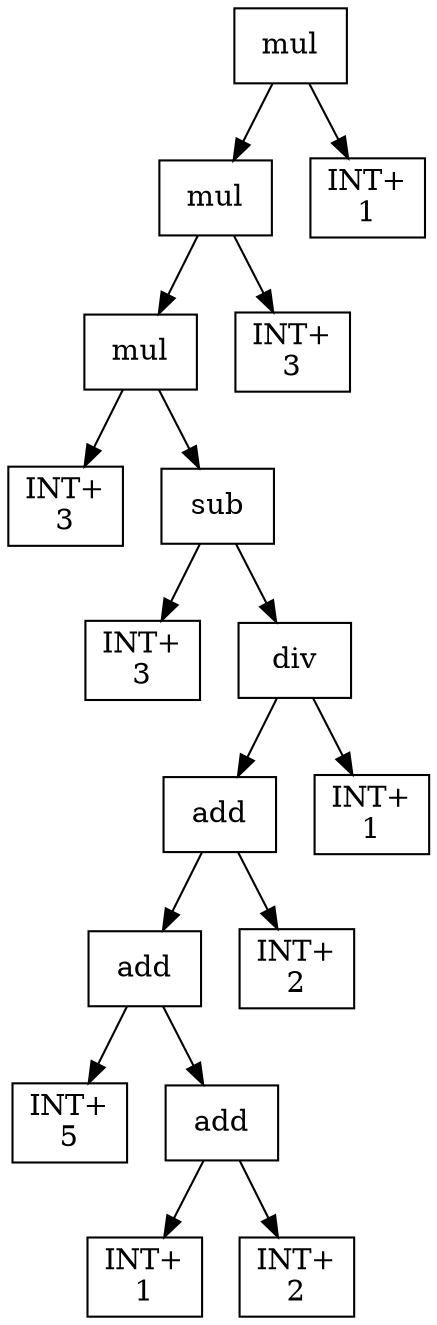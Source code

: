 digraph expr {
  node [shape=box];
  n1 [label="mul"];
  n2 [label="mul"];
  n3 [label="mul"];
  n4 [label="INT+\n3"];
  n5 [label="sub"];
  n6 [label="INT+\n3"];
  n7 [label="div"];
  n8 [label="add"];
  n9 [label="add"];
  n10 [label="INT+\n5"];
  n11 [label="add"];
  n12 [label="INT+\n1"];
  n13 [label="INT+\n2"];
  n11 -> n12;
  n11 -> n13;
  n9 -> n10;
  n9 -> n11;
  n14 [label="INT+\n2"];
  n8 -> n9;
  n8 -> n14;
  n15 [label="INT+\n1"];
  n7 -> n8;
  n7 -> n15;
  n5 -> n6;
  n5 -> n7;
  n3 -> n4;
  n3 -> n5;
  n16 [label="INT+\n3"];
  n2 -> n3;
  n2 -> n16;
  n17 [label="INT+\n1"];
  n1 -> n2;
  n1 -> n17;
}